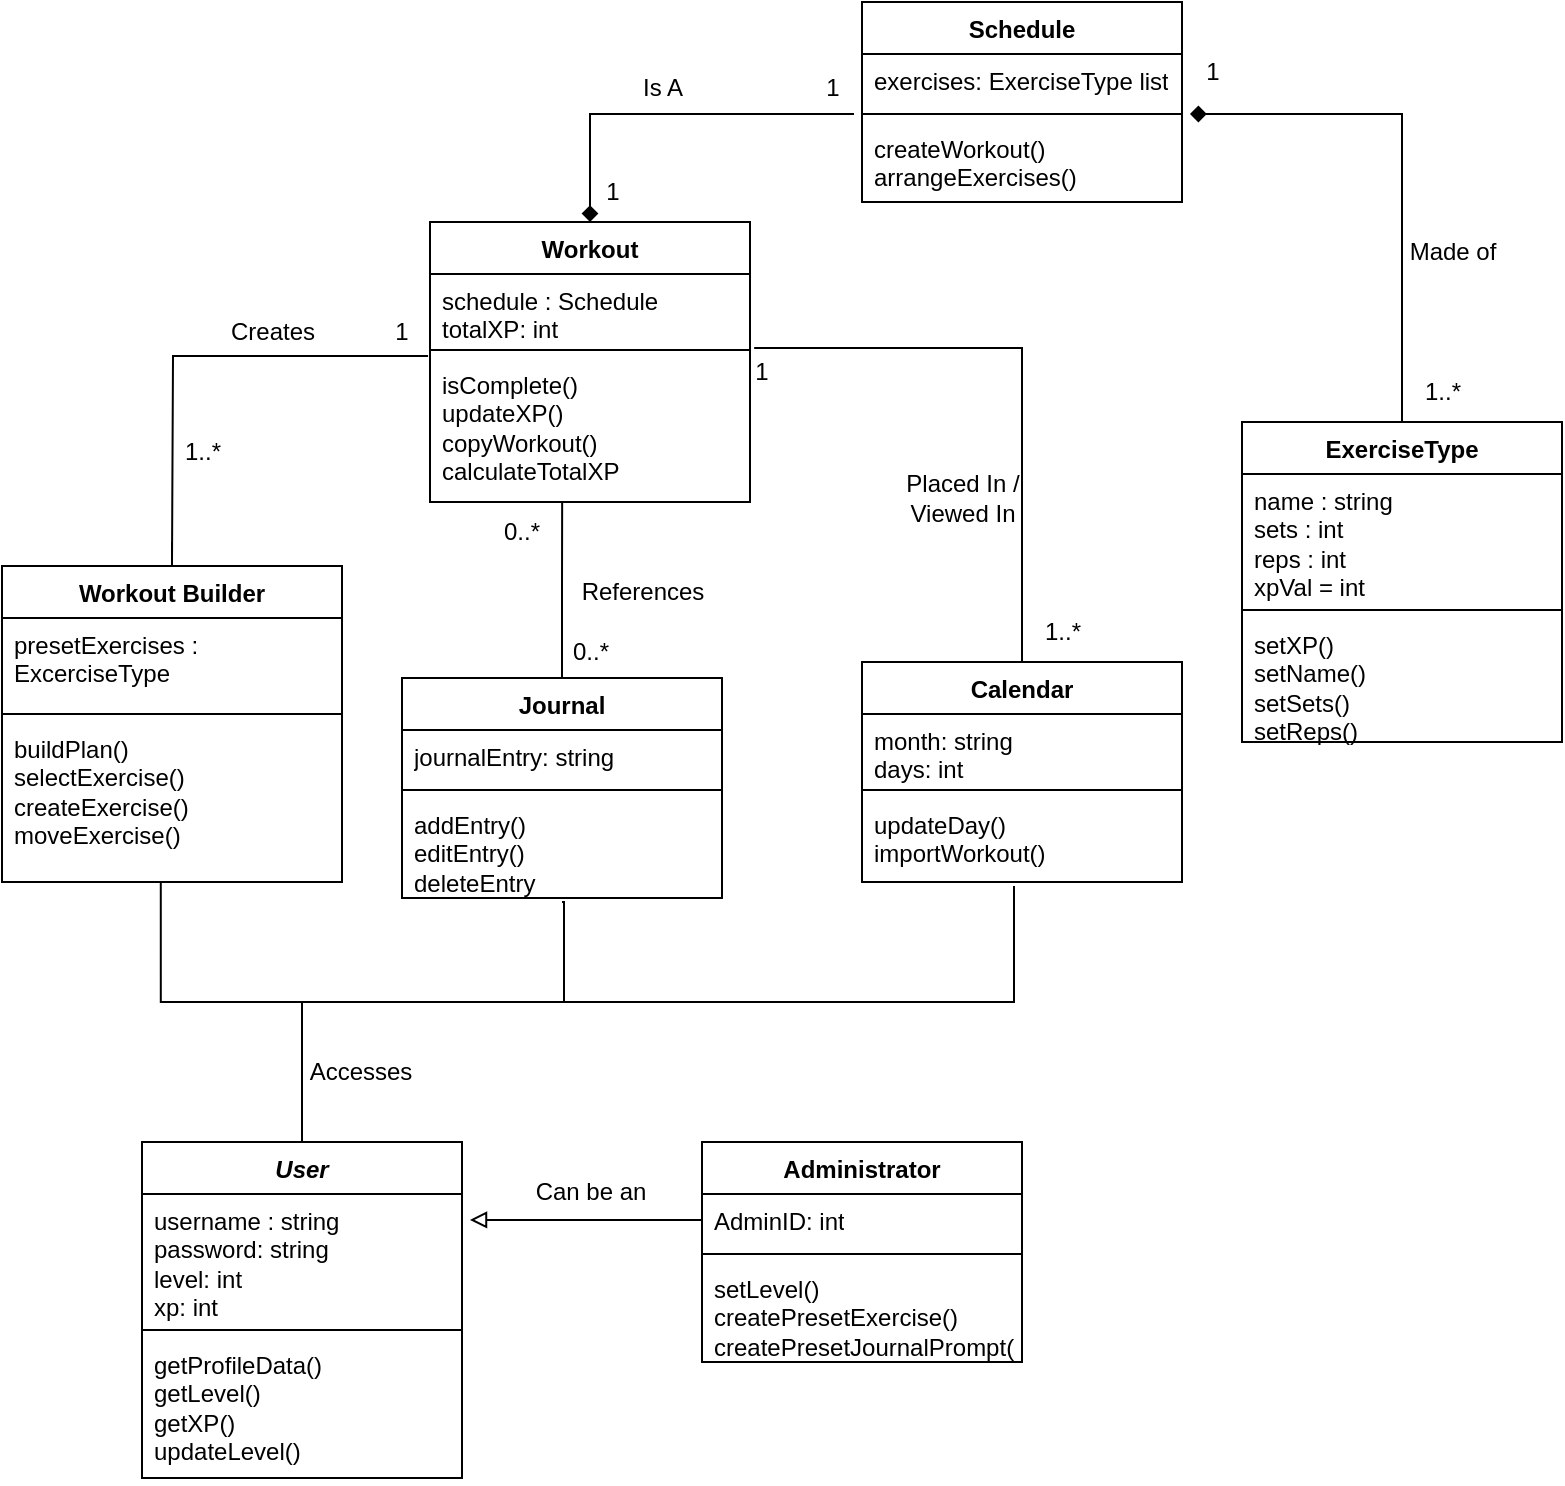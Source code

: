 <mxfile version="23.0.2" type="device">
  <diagram id="C5RBs43oDa-KdzZeNtuy" name="Page-1">
    <mxGraphModel dx="1434" dy="836" grid="1" gridSize="10" guides="1" tooltips="1" connect="1" arrows="1" fold="1" page="1" pageScale="1" pageWidth="827" pageHeight="1169" math="0" shadow="0">
      <root>
        <mxCell id="WIyWlLk6GJQsqaUBKTNV-0" />
        <mxCell id="WIyWlLk6GJQsqaUBKTNV-1" parent="WIyWlLk6GJQsqaUBKTNV-0" />
        <mxCell id="6YocMeG8yH89sb_1ycHZ-62" style="edgeStyle=orthogonalEdgeStyle;rounded=0;orthogonalLoop=1;jettySize=auto;html=1;exitX=0.5;exitY=0;exitDx=0;exitDy=0;endArrow=none;endFill=0;" edge="1" parent="WIyWlLk6GJQsqaUBKTNV-1" source="qp4LRZ5GiIfsaPnHpphe-4">
          <mxGeometry relative="1" as="geometry">
            <mxPoint x="105" y="360" as="targetPoint" />
          </mxGeometry>
        </mxCell>
        <mxCell id="qp4LRZ5GiIfsaPnHpphe-4" value="Workout Builder" style="swimlane;fontStyle=1;align=center;verticalAlign=top;childLayout=stackLayout;horizontal=1;startSize=26;horizontalStack=0;resizeParent=1;resizeParentMax=0;resizeLast=0;collapsible=1;marginBottom=0;whiteSpace=wrap;html=1;" parent="WIyWlLk6GJQsqaUBKTNV-1" vertex="1">
          <mxGeometry x="20" y="372" width="170" height="158" as="geometry" />
        </mxCell>
        <mxCell id="qp4LRZ5GiIfsaPnHpphe-5" value="presetExercises : ExcerciseType" style="text;strokeColor=none;fillColor=none;align=left;verticalAlign=top;spacingLeft=4;spacingRight=4;overflow=hidden;rotatable=0;points=[[0,0.5],[1,0.5]];portConstraint=eastwest;whiteSpace=wrap;html=1;" parent="qp4LRZ5GiIfsaPnHpphe-4" vertex="1">
          <mxGeometry y="26" width="170" height="44" as="geometry" />
        </mxCell>
        <mxCell id="qp4LRZ5GiIfsaPnHpphe-6" value="" style="line;strokeWidth=1;fillColor=none;align=left;verticalAlign=middle;spacingTop=-1;spacingLeft=3;spacingRight=3;rotatable=0;labelPosition=right;points=[];portConstraint=eastwest;strokeColor=inherit;" parent="qp4LRZ5GiIfsaPnHpphe-4" vertex="1">
          <mxGeometry y="70" width="170" height="8" as="geometry" />
        </mxCell>
        <mxCell id="qp4LRZ5GiIfsaPnHpphe-7" value="buildPlan()&lt;br&gt;selectExercise()&lt;br&gt;createExercise()&lt;br&gt;moveExercise()" style="text;strokeColor=none;fillColor=none;align=left;verticalAlign=top;spacingLeft=4;spacingRight=4;overflow=hidden;rotatable=0;points=[[0,0.5],[1,0.5]];portConstraint=eastwest;whiteSpace=wrap;html=1;" parent="qp4LRZ5GiIfsaPnHpphe-4" vertex="1">
          <mxGeometry y="78" width="170" height="80" as="geometry" />
        </mxCell>
        <mxCell id="qp4LRZ5GiIfsaPnHpphe-33" style="edgeStyle=orthogonalEdgeStyle;rounded=0;orthogonalLoop=1;jettySize=auto;html=1;exitX=0.5;exitY=0;exitDx=0;exitDy=0;endArrow=none;endFill=0;entryX=0.467;entryY=0.996;entryDx=0;entryDy=0;entryPerimeter=0;" parent="WIyWlLk6GJQsqaUBKTNV-1" source="qp4LRZ5GiIfsaPnHpphe-8" edge="1" target="qp4LRZ5GiIfsaPnHpphe-7">
          <mxGeometry relative="1" as="geometry">
            <mxPoint x="100" y="540" as="targetPoint" />
            <Array as="points">
              <mxPoint x="170" y="590" />
              <mxPoint x="99" y="590" />
            </Array>
          </mxGeometry>
        </mxCell>
        <mxCell id="qp4LRZ5GiIfsaPnHpphe-44" style="edgeStyle=orthogonalEdgeStyle;rounded=0;orthogonalLoop=1;jettySize=auto;html=1;exitX=0.5;exitY=0;exitDx=0;exitDy=0;endArrow=none;endFill=0;" parent="WIyWlLk6GJQsqaUBKTNV-1" source="qp4LRZ5GiIfsaPnHpphe-8" edge="1">
          <mxGeometry relative="1" as="geometry">
            <mxPoint x="300" y="540" as="targetPoint" />
            <Array as="points">
              <mxPoint x="170" y="590" />
              <mxPoint x="301" y="590" />
              <mxPoint x="301" y="540" />
            </Array>
          </mxGeometry>
        </mxCell>
        <mxCell id="qp4LRZ5GiIfsaPnHpphe-45" style="edgeStyle=orthogonalEdgeStyle;rounded=0;orthogonalLoop=1;jettySize=auto;html=1;exitX=0.5;exitY=0;exitDx=0;exitDy=0;endArrow=none;endFill=0;entryX=0.475;entryY=1.048;entryDx=0;entryDy=0;entryPerimeter=0;" parent="WIyWlLk6GJQsqaUBKTNV-1" source="qp4LRZ5GiIfsaPnHpphe-8" edge="1" target="qp4LRZ5GiIfsaPnHpphe-15">
          <mxGeometry relative="1" as="geometry">
            <mxPoint x="491.429" y="540" as="targetPoint" />
            <Array as="points">
              <mxPoint x="170" y="590" />
              <mxPoint x="526" y="590" />
            </Array>
          </mxGeometry>
        </mxCell>
        <mxCell id="qp4LRZ5GiIfsaPnHpphe-8" value="&lt;i&gt;User&lt;/i&gt;" style="swimlane;fontStyle=1;align=center;verticalAlign=top;childLayout=stackLayout;horizontal=1;startSize=26;horizontalStack=0;resizeParent=1;resizeParentMax=0;resizeLast=0;collapsible=1;marginBottom=0;whiteSpace=wrap;html=1;" parent="WIyWlLk6GJQsqaUBKTNV-1" vertex="1">
          <mxGeometry x="90" y="660" width="160" height="168" as="geometry">
            <mxRectangle x="540" y="200" width="80" height="30" as="alternateBounds" />
          </mxGeometry>
        </mxCell>
        <mxCell id="qp4LRZ5GiIfsaPnHpphe-9" value="username : string&lt;br&gt;password: string&lt;br&gt;level: int&lt;br&gt;xp: int" style="text;strokeColor=none;fillColor=none;align=left;verticalAlign=top;spacingLeft=4;spacingRight=4;overflow=hidden;rotatable=0;points=[[0,0.5],[1,0.5]];portConstraint=eastwest;whiteSpace=wrap;html=1;" parent="qp4LRZ5GiIfsaPnHpphe-8" vertex="1">
          <mxGeometry y="26" width="160" height="64" as="geometry" />
        </mxCell>
        <mxCell id="qp4LRZ5GiIfsaPnHpphe-10" value="" style="line;strokeWidth=1;fillColor=none;align=left;verticalAlign=middle;spacingTop=-1;spacingLeft=3;spacingRight=3;rotatable=0;labelPosition=right;points=[];portConstraint=eastwest;strokeColor=inherit;" parent="qp4LRZ5GiIfsaPnHpphe-8" vertex="1">
          <mxGeometry y="90" width="160" height="8" as="geometry" />
        </mxCell>
        <mxCell id="qp4LRZ5GiIfsaPnHpphe-11" value="getProfileData()&lt;br&gt;getLevel()&lt;br&gt;getXP()&lt;br&gt;updateLevel()" style="text;strokeColor=none;fillColor=none;align=left;verticalAlign=top;spacingLeft=4;spacingRight=4;overflow=hidden;rotatable=0;points=[[0,0.5],[1,0.5]];portConstraint=eastwest;whiteSpace=wrap;html=1;" parent="qp4LRZ5GiIfsaPnHpphe-8" vertex="1">
          <mxGeometry y="98" width="160" height="70" as="geometry" />
        </mxCell>
        <mxCell id="qp4LRZ5GiIfsaPnHpphe-12" value="Calendar" style="swimlane;fontStyle=1;align=center;verticalAlign=top;childLayout=stackLayout;horizontal=1;startSize=26;horizontalStack=0;resizeParent=1;resizeParentMax=0;resizeLast=0;collapsible=1;marginBottom=0;whiteSpace=wrap;html=1;" parent="WIyWlLk6GJQsqaUBKTNV-1" vertex="1">
          <mxGeometry x="450" y="420" width="160" height="110" as="geometry" />
        </mxCell>
        <mxCell id="qp4LRZ5GiIfsaPnHpphe-13" value="month: string&lt;br&gt;days: int" style="text;strokeColor=none;fillColor=none;align=left;verticalAlign=top;spacingLeft=4;spacingRight=4;overflow=hidden;rotatable=0;points=[[0,0.5],[1,0.5]];portConstraint=eastwest;whiteSpace=wrap;html=1;" parent="qp4LRZ5GiIfsaPnHpphe-12" vertex="1">
          <mxGeometry y="26" width="160" height="34" as="geometry" />
        </mxCell>
        <mxCell id="qp4LRZ5GiIfsaPnHpphe-14" value="" style="line;strokeWidth=1;fillColor=none;align=left;verticalAlign=middle;spacingTop=-1;spacingLeft=3;spacingRight=3;rotatable=0;labelPosition=right;points=[];portConstraint=eastwest;strokeColor=inherit;" parent="qp4LRZ5GiIfsaPnHpphe-12" vertex="1">
          <mxGeometry y="60" width="160" height="8" as="geometry" />
        </mxCell>
        <mxCell id="qp4LRZ5GiIfsaPnHpphe-15" value="updateDay()&lt;br&gt;importWorkout()" style="text;strokeColor=none;fillColor=none;align=left;verticalAlign=top;spacingLeft=4;spacingRight=4;overflow=hidden;rotatable=0;points=[[0,0.5],[1,0.5]];portConstraint=eastwest;whiteSpace=wrap;html=1;" parent="qp4LRZ5GiIfsaPnHpphe-12" vertex="1">
          <mxGeometry y="68" width="160" height="42" as="geometry" />
        </mxCell>
        <mxCell id="qp4LRZ5GiIfsaPnHpphe-16" value="Journal" style="swimlane;fontStyle=1;align=center;verticalAlign=top;childLayout=stackLayout;horizontal=1;startSize=26;horizontalStack=0;resizeParent=1;resizeParentMax=0;resizeLast=0;collapsible=1;marginBottom=0;whiteSpace=wrap;html=1;" parent="WIyWlLk6GJQsqaUBKTNV-1" vertex="1">
          <mxGeometry x="220" y="428" width="160" height="110" as="geometry" />
        </mxCell>
        <mxCell id="qp4LRZ5GiIfsaPnHpphe-17" value="journalEntry: string" style="text;strokeColor=none;fillColor=none;align=left;verticalAlign=top;spacingLeft=4;spacingRight=4;overflow=hidden;rotatable=0;points=[[0,0.5],[1,0.5]];portConstraint=eastwest;whiteSpace=wrap;html=1;" parent="qp4LRZ5GiIfsaPnHpphe-16" vertex="1">
          <mxGeometry y="26" width="160" height="26" as="geometry" />
        </mxCell>
        <mxCell id="qp4LRZ5GiIfsaPnHpphe-18" value="" style="line;strokeWidth=1;fillColor=none;align=left;verticalAlign=middle;spacingTop=-1;spacingLeft=3;spacingRight=3;rotatable=0;labelPosition=right;points=[];portConstraint=eastwest;strokeColor=inherit;" parent="qp4LRZ5GiIfsaPnHpphe-16" vertex="1">
          <mxGeometry y="52" width="160" height="8" as="geometry" />
        </mxCell>
        <mxCell id="qp4LRZ5GiIfsaPnHpphe-19" value="addEntry()&lt;br&gt;editEntry()&lt;br&gt;deleteEntry" style="text;strokeColor=none;fillColor=none;align=left;verticalAlign=top;spacingLeft=4;spacingRight=4;overflow=hidden;rotatable=0;points=[[0,0.5],[1,0.5]];portConstraint=eastwest;whiteSpace=wrap;html=1;" parent="qp4LRZ5GiIfsaPnHpphe-16" vertex="1">
          <mxGeometry y="60" width="160" height="50" as="geometry" />
        </mxCell>
        <mxCell id="qp4LRZ5GiIfsaPnHpphe-36" value="Accesses" style="text;html=1;align=center;verticalAlign=middle;resizable=0;points=[];autosize=1;strokeColor=none;fillColor=none;" parent="WIyWlLk6GJQsqaUBKTNV-1" vertex="1">
          <mxGeometry x="164" y="610" width="70" height="30" as="geometry" />
        </mxCell>
        <mxCell id="qp4LRZ5GiIfsaPnHpphe-38" value="Workout" style="swimlane;fontStyle=1;align=center;verticalAlign=top;childLayout=stackLayout;horizontal=1;startSize=26;horizontalStack=0;resizeParent=1;resizeParentMax=0;resizeLast=0;collapsible=1;marginBottom=0;whiteSpace=wrap;html=1;" parent="WIyWlLk6GJQsqaUBKTNV-1" vertex="1">
          <mxGeometry x="234" y="200" width="160" height="140" as="geometry" />
        </mxCell>
        <mxCell id="qp4LRZ5GiIfsaPnHpphe-39" value="schedule : Schedule totalXP: int" style="text;strokeColor=none;fillColor=none;align=left;verticalAlign=top;spacingLeft=4;spacingRight=4;overflow=hidden;rotatable=0;points=[[0,0.5],[1,0.5]];portConstraint=eastwest;whiteSpace=wrap;html=1;" parent="qp4LRZ5GiIfsaPnHpphe-38" vertex="1">
          <mxGeometry y="26" width="160" height="34" as="geometry" />
        </mxCell>
        <mxCell id="qp4LRZ5GiIfsaPnHpphe-40" value="" style="line;strokeWidth=1;fillColor=none;align=left;verticalAlign=middle;spacingTop=-1;spacingLeft=3;spacingRight=3;rotatable=0;labelPosition=right;points=[];portConstraint=eastwest;strokeColor=inherit;" parent="qp4LRZ5GiIfsaPnHpphe-38" vertex="1">
          <mxGeometry y="60" width="160" height="8" as="geometry" />
        </mxCell>
        <mxCell id="qp4LRZ5GiIfsaPnHpphe-41" value="isComplete()&lt;br&gt;updateXP()&lt;div&gt;copyWorkout()&lt;/div&gt;&lt;div&gt;calculateTotalXP&lt;/div&gt;" style="text;strokeColor=none;fillColor=none;align=left;verticalAlign=top;spacingLeft=4;spacingRight=4;overflow=hidden;rotatable=0;points=[[0,0.5],[1,0.5]];portConstraint=eastwest;whiteSpace=wrap;html=1;" parent="qp4LRZ5GiIfsaPnHpphe-38" vertex="1">
          <mxGeometry y="68" width="160" height="72" as="geometry" />
        </mxCell>
        <mxCell id="qp4LRZ5GiIfsaPnHpphe-48" style="edgeStyle=orthogonalEdgeStyle;rounded=0;orthogonalLoop=1;jettySize=auto;html=1;entryX=-0.006;entryY=1.206;entryDx=0;entryDy=0;entryPerimeter=0;endArrow=none;endFill=0;" parent="WIyWlLk6GJQsqaUBKTNV-1" target="qp4LRZ5GiIfsaPnHpphe-39" edge="1">
          <mxGeometry relative="1" as="geometry">
            <mxPoint x="105" y="370" as="sourcePoint" />
          </mxGeometry>
        </mxCell>
        <mxCell id="qp4LRZ5GiIfsaPnHpphe-49" style="edgeStyle=orthogonalEdgeStyle;rounded=0;orthogonalLoop=1;jettySize=auto;html=1;exitX=0.5;exitY=0;exitDx=0;exitDy=0;entryX=0.413;entryY=1;entryDx=0;entryDy=0;entryPerimeter=0;endArrow=none;endFill=0;" parent="WIyWlLk6GJQsqaUBKTNV-1" source="qp4LRZ5GiIfsaPnHpphe-16" target="qp4LRZ5GiIfsaPnHpphe-41" edge="1">
          <mxGeometry relative="1" as="geometry" />
        </mxCell>
        <mxCell id="qp4LRZ5GiIfsaPnHpphe-50" style="edgeStyle=orthogonalEdgeStyle;rounded=0;orthogonalLoop=1;jettySize=auto;html=1;exitX=0.5;exitY=0;exitDx=0;exitDy=0;entryX=1.013;entryY=1.088;entryDx=0;entryDy=0;entryPerimeter=0;endArrow=none;endFill=0;" parent="WIyWlLk6GJQsqaUBKTNV-1" source="qp4LRZ5GiIfsaPnHpphe-12" target="qp4LRZ5GiIfsaPnHpphe-39" edge="1">
          <mxGeometry relative="1" as="geometry" />
        </mxCell>
        <mxCell id="qp4LRZ5GiIfsaPnHpphe-51" value="Creates" style="text;html=1;align=center;verticalAlign=middle;resizable=0;points=[];autosize=1;strokeColor=none;fillColor=none;" parent="WIyWlLk6GJQsqaUBKTNV-1" vertex="1">
          <mxGeometry x="120" y="240" width="70" height="30" as="geometry" />
        </mxCell>
        <mxCell id="qp4LRZ5GiIfsaPnHpphe-53" value="References" style="text;html=1;align=center;verticalAlign=middle;resizable=0;points=[];autosize=1;strokeColor=none;fillColor=none;" parent="WIyWlLk6GJQsqaUBKTNV-1" vertex="1">
          <mxGeometry x="300" y="370" width="80" height="30" as="geometry" />
        </mxCell>
        <mxCell id="qp4LRZ5GiIfsaPnHpphe-54" value="Placed In / &lt;br&gt;Viewed In" style="text;html=1;align=center;verticalAlign=middle;resizable=0;points=[];autosize=1;strokeColor=none;fillColor=none;" parent="WIyWlLk6GJQsqaUBKTNV-1" vertex="1">
          <mxGeometry x="460" y="318" width="80" height="40" as="geometry" />
        </mxCell>
        <mxCell id="gprexT4NHklsbpWwVksR-0" value="1..*" style="text;html=1;align=center;verticalAlign=middle;resizable=0;points=[];autosize=1;strokeColor=none;fillColor=none;" parent="WIyWlLk6GJQsqaUBKTNV-1" vertex="1">
          <mxGeometry x="100" y="300" width="40" height="30" as="geometry" />
        </mxCell>
        <mxCell id="gprexT4NHklsbpWwVksR-1" value="0..*" style="text;html=1;align=center;verticalAlign=middle;resizable=0;points=[];autosize=1;strokeColor=none;fillColor=none;" parent="WIyWlLk6GJQsqaUBKTNV-1" vertex="1">
          <mxGeometry x="294" y="400" width="40" height="30" as="geometry" />
        </mxCell>
        <mxCell id="gprexT4NHklsbpWwVksR-2" value="1..*" style="text;html=1;align=center;verticalAlign=middle;resizable=0;points=[];autosize=1;strokeColor=none;fillColor=none;" parent="WIyWlLk6GJQsqaUBKTNV-1" vertex="1">
          <mxGeometry x="530" y="390" width="40" height="30" as="geometry" />
        </mxCell>
        <mxCell id="gprexT4NHklsbpWwVksR-3" value="1" style="text;html=1;align=center;verticalAlign=middle;whiteSpace=wrap;rounded=0;" parent="WIyWlLk6GJQsqaUBKTNV-1" vertex="1">
          <mxGeometry x="190" y="240" width="60" height="30" as="geometry" />
        </mxCell>
        <mxCell id="gprexT4NHklsbpWwVksR-4" value="0..*" style="text;html=1;align=center;verticalAlign=middle;whiteSpace=wrap;rounded=0;" parent="WIyWlLk6GJQsqaUBKTNV-1" vertex="1">
          <mxGeometry x="250" y="340" width="60" height="30" as="geometry" />
        </mxCell>
        <mxCell id="gprexT4NHklsbpWwVksR-5" value="1" style="text;html=1;align=center;verticalAlign=middle;whiteSpace=wrap;rounded=0;" parent="WIyWlLk6GJQsqaUBKTNV-1" vertex="1">
          <mxGeometry x="370" y="260" width="60" height="30" as="geometry" />
        </mxCell>
        <mxCell id="gprexT4NHklsbpWwVksR-7" value="Administrator" style="swimlane;fontStyle=1;align=center;verticalAlign=top;childLayout=stackLayout;horizontal=1;startSize=26;horizontalStack=0;resizeParent=1;resizeParentMax=0;resizeLast=0;collapsible=1;marginBottom=0;whiteSpace=wrap;html=1;" parent="WIyWlLk6GJQsqaUBKTNV-1" vertex="1">
          <mxGeometry x="370" y="660" width="160" height="110" as="geometry" />
        </mxCell>
        <mxCell id="gprexT4NHklsbpWwVksR-8" value="AdminID: int" style="text;strokeColor=none;fillColor=none;align=left;verticalAlign=top;spacingLeft=4;spacingRight=4;overflow=hidden;rotatable=0;points=[[0,0.5],[1,0.5]];portConstraint=eastwest;whiteSpace=wrap;html=1;" parent="gprexT4NHklsbpWwVksR-7" vertex="1">
          <mxGeometry y="26" width="160" height="26" as="geometry" />
        </mxCell>
        <mxCell id="gprexT4NHklsbpWwVksR-9" value="" style="line;strokeWidth=1;fillColor=none;align=left;verticalAlign=middle;spacingTop=-1;spacingLeft=3;spacingRight=3;rotatable=0;labelPosition=right;points=[];portConstraint=eastwest;strokeColor=inherit;" parent="gprexT4NHklsbpWwVksR-7" vertex="1">
          <mxGeometry y="52" width="160" height="8" as="geometry" />
        </mxCell>
        <mxCell id="gprexT4NHklsbpWwVksR-10" value="setLevel()&lt;br&gt;createPresetExercise()&lt;br&gt;createPresetJournalPrompt()" style="text;strokeColor=none;fillColor=none;align=left;verticalAlign=top;spacingLeft=4;spacingRight=4;overflow=hidden;rotatable=0;points=[[0,0.5],[1,0.5]];portConstraint=eastwest;whiteSpace=wrap;html=1;" parent="gprexT4NHklsbpWwVksR-7" vertex="1">
          <mxGeometry y="60" width="160" height="50" as="geometry" />
        </mxCell>
        <mxCell id="6YocMeG8yH89sb_1ycHZ-38" value="Schedule" style="swimlane;fontStyle=1;align=center;verticalAlign=top;childLayout=stackLayout;horizontal=1;startSize=26;horizontalStack=0;resizeParent=1;resizeParentMax=0;resizeLast=0;collapsible=1;marginBottom=0;whiteSpace=wrap;html=1;" vertex="1" parent="WIyWlLk6GJQsqaUBKTNV-1">
          <mxGeometry x="450" y="90" width="160" height="100" as="geometry" />
        </mxCell>
        <mxCell id="6YocMeG8yH89sb_1ycHZ-39" value="exercises: ExerciseType list" style="text;strokeColor=none;fillColor=none;align=left;verticalAlign=top;spacingLeft=4;spacingRight=4;overflow=hidden;rotatable=0;points=[[0,0.5],[1,0.5]];portConstraint=eastwest;whiteSpace=wrap;html=1;" vertex="1" parent="6YocMeG8yH89sb_1ycHZ-38">
          <mxGeometry y="26" width="160" height="26" as="geometry" />
        </mxCell>
        <mxCell id="6YocMeG8yH89sb_1ycHZ-40" value="" style="line;strokeWidth=1;fillColor=none;align=left;verticalAlign=middle;spacingTop=-1;spacingLeft=3;spacingRight=3;rotatable=0;labelPosition=right;points=[];portConstraint=eastwest;strokeColor=inherit;" vertex="1" parent="6YocMeG8yH89sb_1ycHZ-38">
          <mxGeometry y="52" width="160" height="8" as="geometry" />
        </mxCell>
        <mxCell id="6YocMeG8yH89sb_1ycHZ-41" value="createWorkout()&lt;br&gt;arrangeExercises()" style="text;strokeColor=none;fillColor=none;align=left;verticalAlign=top;spacingLeft=4;spacingRight=4;overflow=hidden;rotatable=0;points=[[0,0.5],[1,0.5]];portConstraint=eastwest;whiteSpace=wrap;html=1;" vertex="1" parent="6YocMeG8yH89sb_1ycHZ-38">
          <mxGeometry y="60" width="160" height="40" as="geometry" />
        </mxCell>
        <mxCell id="6YocMeG8yH89sb_1ycHZ-42" value="ExerciseType" style="swimlane;fontStyle=1;align=center;verticalAlign=top;childLayout=stackLayout;horizontal=1;startSize=26;horizontalStack=0;resizeParent=1;resizeParentMax=0;resizeLast=0;collapsible=1;marginBottom=0;whiteSpace=wrap;html=1;" vertex="1" parent="WIyWlLk6GJQsqaUBKTNV-1">
          <mxGeometry x="640" y="300" width="160" height="160" as="geometry" />
        </mxCell>
        <mxCell id="6YocMeG8yH89sb_1ycHZ-43" value="name : string&lt;br&gt;sets : int&lt;br&gt;reps : int&lt;br&gt;xpVal = int" style="text;strokeColor=none;fillColor=none;align=left;verticalAlign=top;spacingLeft=4;spacingRight=4;overflow=hidden;rotatable=0;points=[[0,0.5],[1,0.5]];portConstraint=eastwest;whiteSpace=wrap;html=1;" vertex="1" parent="6YocMeG8yH89sb_1ycHZ-42">
          <mxGeometry y="26" width="160" height="64" as="geometry" />
        </mxCell>
        <mxCell id="6YocMeG8yH89sb_1ycHZ-44" value="" style="line;strokeWidth=1;fillColor=none;align=left;verticalAlign=middle;spacingTop=-1;spacingLeft=3;spacingRight=3;rotatable=0;labelPosition=right;points=[];portConstraint=eastwest;strokeColor=inherit;" vertex="1" parent="6YocMeG8yH89sb_1ycHZ-42">
          <mxGeometry y="90" width="160" height="8" as="geometry" />
        </mxCell>
        <mxCell id="6YocMeG8yH89sb_1ycHZ-45" value="setXP()&lt;br&gt;setName()&lt;br&gt;setSets()&lt;br&gt;setReps()" style="text;strokeColor=none;fillColor=none;align=left;verticalAlign=top;spacingLeft=4;spacingRight=4;overflow=hidden;rotatable=0;points=[[0,0.5],[1,0.5]];portConstraint=eastwest;whiteSpace=wrap;html=1;" vertex="1" parent="6YocMeG8yH89sb_1ycHZ-42">
          <mxGeometry y="98" width="160" height="62" as="geometry" />
        </mxCell>
        <mxCell id="6YocMeG8yH89sb_1ycHZ-51" style="edgeStyle=orthogonalEdgeStyle;rounded=0;orthogonalLoop=1;jettySize=auto;html=1;exitX=0.5;exitY=0;exitDx=0;exitDy=0;entryX=-0.025;entryY=-0.1;entryDx=0;entryDy=0;entryPerimeter=0;endArrow=none;endFill=0;startArrow=diamond;startFill=1;" edge="1" parent="WIyWlLk6GJQsqaUBKTNV-1" source="qp4LRZ5GiIfsaPnHpphe-38" target="6YocMeG8yH89sb_1ycHZ-41">
          <mxGeometry relative="1" as="geometry" />
        </mxCell>
        <mxCell id="6YocMeG8yH89sb_1ycHZ-52" value="1" style="text;html=1;align=center;verticalAlign=middle;resizable=0;points=[];autosize=1;strokeColor=none;fillColor=none;" vertex="1" parent="WIyWlLk6GJQsqaUBKTNV-1">
          <mxGeometry x="310" y="170" width="30" height="30" as="geometry" />
        </mxCell>
        <mxCell id="6YocMeG8yH89sb_1ycHZ-53" value="1" style="text;html=1;align=center;verticalAlign=middle;resizable=0;points=[];autosize=1;strokeColor=none;fillColor=none;" vertex="1" parent="WIyWlLk6GJQsqaUBKTNV-1">
          <mxGeometry x="420" y="118" width="30" height="30" as="geometry" />
        </mxCell>
        <mxCell id="6YocMeG8yH89sb_1ycHZ-54" value="1..*" style="text;html=1;align=center;verticalAlign=middle;resizable=0;points=[];autosize=1;strokeColor=none;fillColor=none;" vertex="1" parent="WIyWlLk6GJQsqaUBKTNV-1">
          <mxGeometry x="720" y="270" width="40" height="30" as="geometry" />
        </mxCell>
        <mxCell id="6YocMeG8yH89sb_1ycHZ-55" value="1" style="text;html=1;align=center;verticalAlign=middle;resizable=0;points=[];autosize=1;strokeColor=none;fillColor=none;" vertex="1" parent="WIyWlLk6GJQsqaUBKTNV-1">
          <mxGeometry x="610" y="110" width="30" height="30" as="geometry" />
        </mxCell>
        <mxCell id="6YocMeG8yH89sb_1ycHZ-56" value="Is A" style="text;html=1;align=center;verticalAlign=middle;resizable=0;points=[];autosize=1;strokeColor=none;fillColor=none;" vertex="1" parent="WIyWlLk6GJQsqaUBKTNV-1">
          <mxGeometry x="330" y="118" width="40" height="30" as="geometry" />
        </mxCell>
        <mxCell id="6YocMeG8yH89sb_1ycHZ-57" value="Made of" style="text;html=1;align=center;verticalAlign=middle;resizable=0;points=[];autosize=1;strokeColor=none;fillColor=none;" vertex="1" parent="WIyWlLk6GJQsqaUBKTNV-1">
          <mxGeometry x="710" y="200" width="70" height="30" as="geometry" />
        </mxCell>
        <mxCell id="6YocMeG8yH89sb_1ycHZ-59" style="edgeStyle=orthogonalEdgeStyle;rounded=0;orthogonalLoop=1;jettySize=auto;html=1;entryX=1.025;entryY=0.203;entryDx=0;entryDy=0;entryPerimeter=0;endArrow=block;endFill=0;" edge="1" parent="WIyWlLk6GJQsqaUBKTNV-1" source="gprexT4NHklsbpWwVksR-8" target="qp4LRZ5GiIfsaPnHpphe-9">
          <mxGeometry relative="1" as="geometry" />
        </mxCell>
        <mxCell id="6YocMeG8yH89sb_1ycHZ-60" value="Can be an" style="text;html=1;align=center;verticalAlign=middle;resizable=0;points=[];autosize=1;strokeColor=none;fillColor=none;" vertex="1" parent="WIyWlLk6GJQsqaUBKTNV-1">
          <mxGeometry x="274" y="670" width="80" height="30" as="geometry" />
        </mxCell>
        <mxCell id="6YocMeG8yH89sb_1ycHZ-63" style="edgeStyle=orthogonalEdgeStyle;rounded=0;orthogonalLoop=1;jettySize=auto;html=1;exitX=0.5;exitY=0;exitDx=0;exitDy=0;entryX=1.025;entryY=1.154;entryDx=0;entryDy=0;entryPerimeter=0;endArrow=diamond;endFill=1;" edge="1" parent="WIyWlLk6GJQsqaUBKTNV-1" source="6YocMeG8yH89sb_1ycHZ-42" target="6YocMeG8yH89sb_1ycHZ-39">
          <mxGeometry relative="1" as="geometry" />
        </mxCell>
      </root>
    </mxGraphModel>
  </diagram>
</mxfile>
